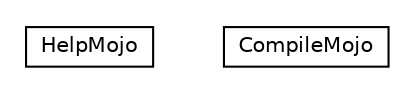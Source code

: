 #!/usr/local/bin/dot
#
# Class diagram 
# Generated by UMLGraph version R5_6-24-gf6e263 (http://www.umlgraph.org/)
#

digraph G {
	edge [fontname="Helvetica",fontsize=10,labelfontname="Helvetica",labelfontsize=10];
	node [fontname="Helvetica",fontsize=10,shape=plaintext];
	nodesep=0.25;
	ranksep=0.5;
	// net.trajano.mojo.jetng.HelpMojo
	c0 [label=<<table title="net.trajano.mojo.jetng.HelpMojo" border="0" cellborder="1" cellspacing="0" cellpadding="2" port="p" href="./HelpMojo.html">
		<tr><td><table border="0" cellspacing="0" cellpadding="1">
<tr><td align="center" balign="center"> HelpMojo </td></tr>
		</table></td></tr>
		</table>>, URL="./HelpMojo.html", fontname="Helvetica", fontcolor="black", fontsize=10.0];
	// net.trajano.mojo.jetng.CompileMojo
	c1 [label=<<table title="net.trajano.mojo.jetng.CompileMojo" border="0" cellborder="1" cellspacing="0" cellpadding="2" port="p" href="./CompileMojo.html">
		<tr><td><table border="0" cellspacing="0" cellpadding="1">
<tr><td align="center" balign="center"> CompileMojo </td></tr>
		</table></td></tr>
		</table>>, URL="./CompileMojo.html", fontname="Helvetica", fontcolor="black", fontsize=10.0];
}

